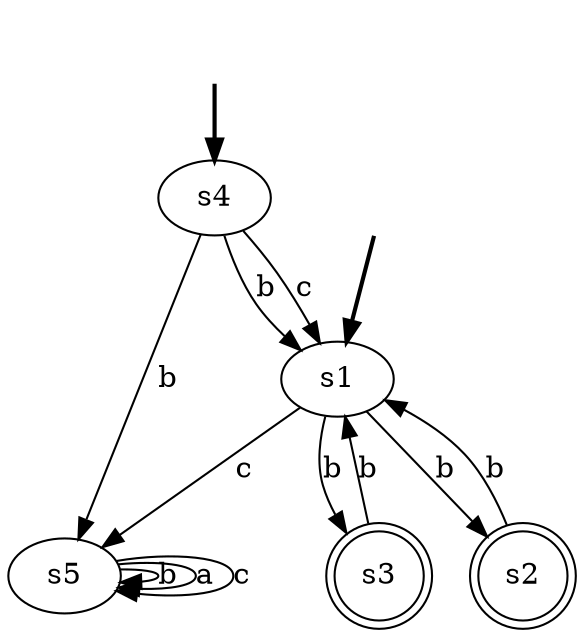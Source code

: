 digraph {
	fake0 [style=invisible]
	fake1 [style=invisible]
	s4 [root=true]
	s3 [shape=doublecircle]
	s2 [shape=doublecircle]
	s5
	s1 [root=true]
	fake1 -> s1 [style=bold]
	fake0 -> s4 [style=bold]
	s3 -> s1 [label=b]
	s5 -> s5 [label=b]
	s5 -> s5 [label=a]
	s5 -> s5 [label=c]
	s1 -> s3 [label=b]
	s1 -> s2 [label=b]
	s1 -> s5 [label=c]
	s4 -> s1 [label=b]
	s4 -> s5 [label=b]
	s4 -> s1 [label=c]
	s2 -> s1 [label=b]
}
